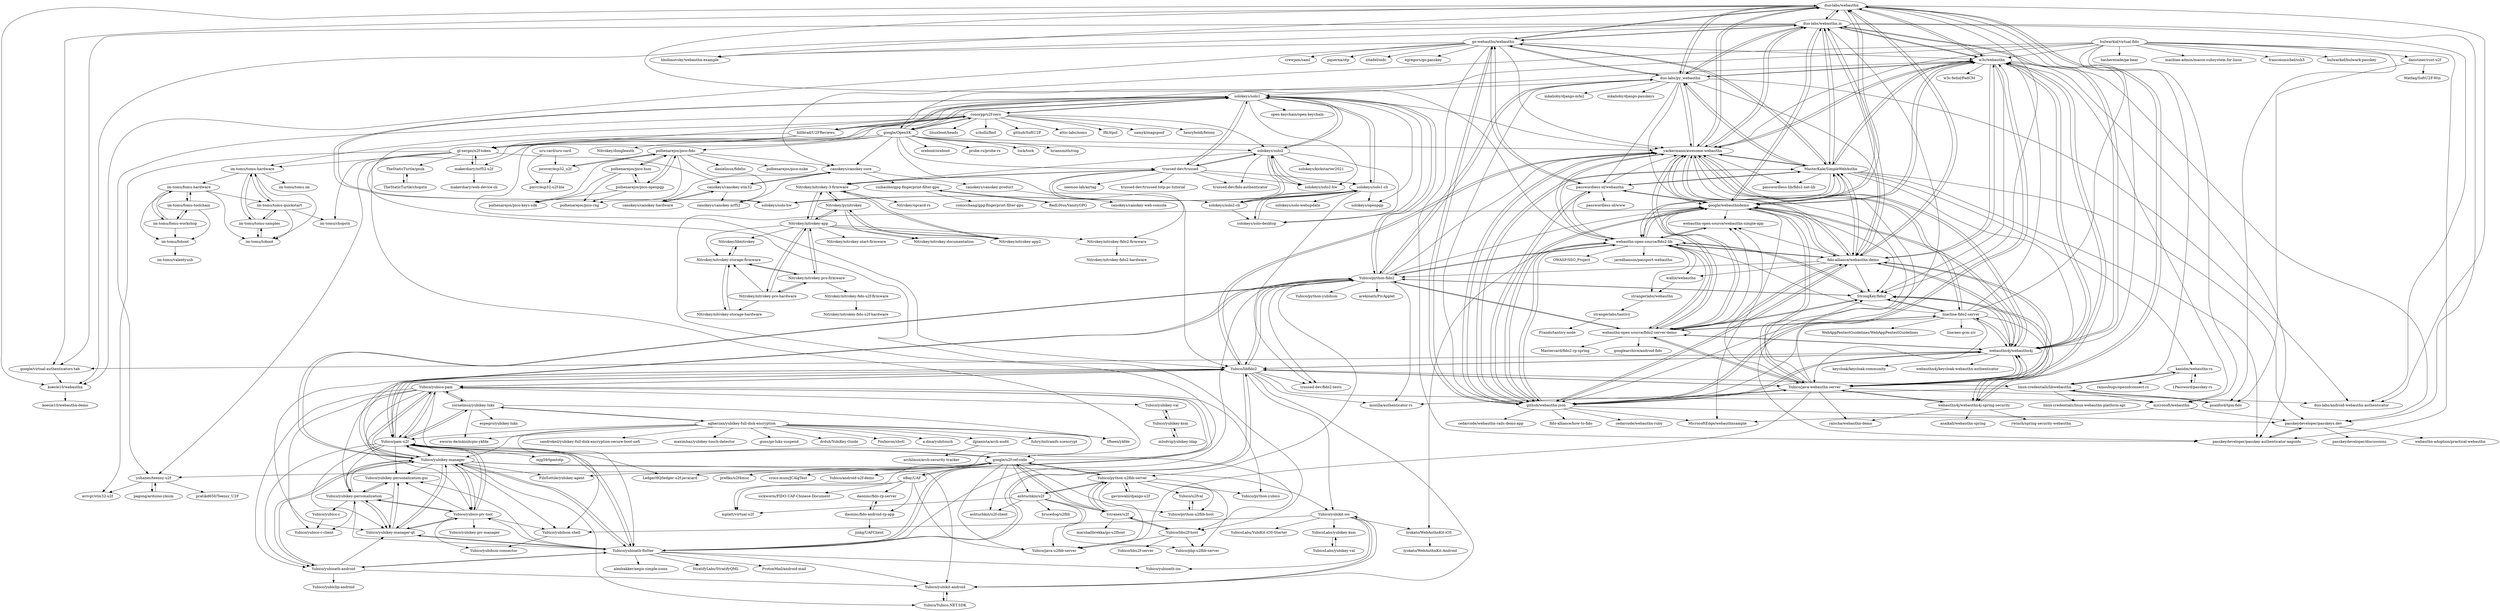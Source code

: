 digraph G {
"duo-labs/webauthn" -> "duo-labs/webauthn.io"
"duo-labs/webauthn" -> "go-webauthn/webauthn"
"duo-labs/webauthn" -> "hbolimovsky/webauthn-example"
"duo-labs/webauthn" -> "koesie10/webauthn"
"duo-labs/webauthn" -> "w3c/webauthn"
"duo-labs/webauthn" -> "duo-labs/py_webauthn"
"duo-labs/webauthn" -> "google/webauthndemo"
"duo-labs/webauthn" -> "fido-alliance/webauthn-demo"
"duo-labs/webauthn" -> "yackermann/awesome-webauthn"
"duo-labs/webauthn" -> "duo-labs/android-webauthn-authenticator"
"duo-labs/webauthn" -> "Yubico/java-webauthn-server"
"duo-labs/webauthn" -> "google/virtual-authenticators-tab"
"duo-labs/webauthn" -> "webauthn4j/webauthn4j"
"duo-labs/webauthn" -> "StrongKey/fido2"
"duo-labs/webauthn" -> "webauthn-open-source/fido2-lib"
"webauthn4j/webauthn4j-spring-security" -> "webauthn4j/webauthn4j"
"webauthn4j/webauthn4j-spring-security" -> "rwinch/spring-security-webauthn"
"webauthn4j/webauthn4j-spring-security" -> "Yubico/java-webauthn-server"
"webauthn4j/webauthn4j-spring-security" -> "ralscha/webauthn-demo"
"webauthn4j/webauthn4j-spring-security" -> "StrongKey/fido2"
"webauthn4j/webauthn4j-spring-security" -> "asaikali/webauthn-spring"
"Yubico/java-webauthn-server" -> "webauthn4j/webauthn4j"
"Yubico/java-webauthn-server" -> "webauthn4j/webauthn4j-spring-security"
"Yubico/java-webauthn-server" -> "google/webauthndemo"
"Yubico/java-webauthn-server" -> "github/webauthn-json"
"Yubico/java-webauthn-server" -> "Yubico/libfido2"
"Yubico/java-webauthn-server" -> "ralscha/webauthn-demo"
"Yubico/java-webauthn-server" -> "Yubico/java-u2flib-server"
"Yubico/java-webauthn-server" -> "fido-alliance/webauthn-demo"
"Yubico/java-webauthn-server" -> "StrongKey/fido2"
"Yubico/java-webauthn-server" -> "w3c/webauthn"
"Yubico/java-webauthn-server" -> "webauthn-open-source/fido2-server-demo"
"Yubico/java-webauthn-server" -> "yackermann/awesome-webauthn"
"Yubico/java-webauthn-server" -> "webauthn-open-source/webauthn-simple-app"
"Yubico/java-webauthn-server" -> "duo-labs/android-webauthn-authenticator"
"Yubico/java-webauthn-server" -> "duo-labs/webauthn"
"webauthn4j/webauthn4j" -> "webauthn4j/webauthn4j-spring-security"
"webauthn4j/webauthn4j" -> "Yubico/java-webauthn-server"
"webauthn4j/webauthn4j" -> "google/webauthndemo"
"webauthn4j/webauthn4j" -> "fido-alliance/webauthn-demo"
"webauthn4j/webauthn4j" -> "webauthn4j/keycloak-webauthn-authenticator" ["e"=1]
"webauthn4j/webauthn4j" -> "yackermann/awesome-webauthn"
"webauthn4j/webauthn4j" -> "w3c/webauthn"
"webauthn4j/webauthn4j" -> "line/line-fido2-server"
"webauthn4j/webauthn4j" -> "StrongKey/fido2"
"webauthn4j/webauthn4j" -> "github/webauthn-json"
"webauthn4j/webauthn4j" -> "keycloak/keycloak-community" ["e"=1]
"webauthn4j/webauthn4j" -> "webauthn-open-source/fido2-server-demo"
"webauthn4j/webauthn4j" -> "google/virtual-authenticators-tab"
"webauthn4j/webauthn4j" -> "Yubico/libfido2"
"webauthn4j/webauthn4j" -> "duo-labs/webauthn.io"
"yackermann/awesome-webauthn" -> "MasterKale/SimpleWebAuthn"
"yackermann/awesome-webauthn" -> "w3c/webauthn"
"yackermann/awesome-webauthn" -> "duo-labs/webauthn.io"
"yackermann/awesome-webauthn" -> "fido-alliance/webauthn-demo"
"yackermann/awesome-webauthn" -> "google/webauthndemo"
"yackermann/awesome-webauthn" -> "passwordless-lib/fido2-net-lib" ["e"=1]
"yackermann/awesome-webauthn" -> "duo-labs/py_webauthn"
"yackermann/awesome-webauthn" -> "github/webauthn-json"
"yackermann/awesome-webauthn" -> "line/line-fido2-server"
"yackermann/awesome-webauthn" -> "webauthn4j/webauthn4j"
"yackermann/awesome-webauthn" -> "webauthn-open-source/fido2-server-demo"
"yackermann/awesome-webauthn" -> "webauthn-open-source/fido2-lib"
"yackermann/awesome-webauthn" -> "Yubico/libfido2"
"yackermann/awesome-webauthn" -> "duo-labs/webauthn"
"yackermann/awesome-webauthn" -> "passkeydeveloper/passkey-authenticator-aaguids"
"StrongKey/fido2" -> "line/line-fido2-server"
"StrongKey/fido2" -> "webauthn4j/webauthn4j-spring-security"
"StrongKey/fido2" -> "webauthn-open-source/fido2-lib"
"StrongKey/fido2" -> "webauthn-open-source/fido2-server-demo"
"StrongKey/fido2" -> "Yubico/python-fido2"
"github/webauthn-json" -> "webauthn-open-source/fido2-lib"
"github/webauthn-json" -> "cedarcode/webauthn-ruby" ["e"=1]
"github/webauthn-json" -> "google/webauthndemo"
"github/webauthn-json" -> "Yubico/java-webauthn-server"
"github/webauthn-json" -> "w3c/webauthn"
"github/webauthn-json" -> "MasterKale/SimpleWebAuthn"
"github/webauthn-json" -> "fido-alliance/webauthn-demo"
"github/webauthn-json" -> "yackermann/awesome-webauthn"
"github/webauthn-json" -> "MicrosoftEdge/webauthnsample"
"github/webauthn-json" -> "webauthn4j/webauthn4j"
"github/webauthn-json" -> "cedarcode/webauthn-rails-demo-app" ["e"=1]
"github/webauthn-json" -> "passwordless-id/webauthn"
"github/webauthn-json" -> "fido-alliance/how-to-fido"
"github/webauthn-json" -> "passkeydeveloper/passkeys.dev"
"github/webauthn-json" -> "go-webauthn/webauthn"
"fido-alliance/webauthn-demo" -> "google/webauthndemo"
"fido-alliance/webauthn-demo" -> "webauthn-open-source/fido2-server-demo"
"fido-alliance/webauthn-demo" -> "yackermann/awesome-webauthn"
"fido-alliance/webauthn-demo" -> "duo-labs/webauthn.io"
"fido-alliance/webauthn-demo" -> "webauthn-open-source/fido2-lib"
"fido-alliance/webauthn-demo" -> "webauthn4j/webauthn4j"
"fido-alliance/webauthn-demo" -> "github/webauthn-json"
"fido-alliance/webauthn-demo" -> "duo-labs/webauthn"
"fido-alliance/webauthn-demo" -> "MasterKale/SimpleWebAuthn"
"fido-alliance/webauthn-demo" -> "w3c/webauthn"
"fido-alliance/webauthn-demo" -> "Yubico/java-webauthn-server"
"fido-alliance/webauthn-demo" -> "webauthn-open-source/webauthn-simple-app"
"fido-alliance/webauthn-demo" -> "wallix/webauthn"
"fido-alliance/webauthn-demo" -> "StrongKey/fido2"
"fido-alliance/webauthn-demo" -> "Yubico/python-fido2"
"Yubico/python-u2flib-server" -> "Yubico/u2fval"
"Yubico/python-u2flib-server" -> "ashtuchkin/u2f"
"Yubico/python-u2flib-server" -> "Yubico/python-u2flib-host"
"Yubico/python-u2flib-server" -> "gavinwahl/django-u2f"
"Yubico/python-u2flib-server" -> "Yubico/php-u2flib-server" ["e"=1]
"Yubico/python-u2flib-server" -> "tstranex/u2f"
"Yubico/python-u2flib-server" -> "Yubico/java-u2flib-server"
"Yubico/python-u2flib-server" -> "Yubico/python-yubico"
"Yubico/python-u2flib-server" -> "google/u2f-ref-code"
"duo-labs/webauthn.io" -> "duo-labs/webauthn"
"duo-labs/webauthn.io" -> "duo-labs/py_webauthn"
"duo-labs/webauthn.io" -> "yackermann/awesome-webauthn"
"duo-labs/webauthn.io" -> "fido-alliance/webauthn-demo"
"duo-labs/webauthn.io" -> "w3c/webauthn"
"duo-labs/webauthn.io" -> "google/webauthndemo"
"duo-labs/webauthn.io" -> "koesie10/webauthn"
"duo-labs/webauthn.io" -> "duo-labs/android-webauthn-authenticator"
"duo-labs/webauthn.io" -> "google/virtual-authenticators-tab"
"duo-labs/webauthn.io" -> "go-webauthn/webauthn"
"duo-labs/webauthn.io" -> "MasterKale/SimpleWebAuthn"
"duo-labs/webauthn.io" -> "webauthn4j/webauthn4j"
"duo-labs/webauthn.io" -> "passkeydeveloper/passkeys.dev"
"duo-labs/webauthn.io" -> "github/webauthn-json"
"duo-labs/webauthn.io" -> "hbolimovsky/webauthn-example"
"Yubico/yubico-pam" -> "Yubico/pam-u2f"
"Yubico/yubico-pam" -> "Yubico/yubikey-manager"
"Yubico/yubico-pam" -> "Yubico/yubico-c-client"
"Yubico/yubico-pam" -> "Yubico/yubioath-flutter"
"Yubico/yubico-pam" -> "Yubico/yubikey-personalization"
"Yubico/yubico-pam" -> "Yubico/libfido2"
"Yubico/yubico-pam" -> "Yubico/python-yubico"
"Yubico/yubico-pam" -> "Yubico/yubikey-val"
"Yubico/yubico-pam" -> "Yubico/yubico-piv-tool"
"Yubico/yubico-pam" -> "Yubico/yubihsm-shell"
"Yubico/yubico-pam" -> "Yubico/yubioath-android"
"Yubico/yubico-pam" -> "cornelinux/yubikey-luks"
"cornelinux/yubikey-luks" -> "agherzan/yubikey-full-disk-encryption"
"cornelinux/yubikey-luks" -> "tfheen/ykfde"
"cornelinux/yubikey-luks" -> "Yubico/pam-u2f"
"cornelinux/yubikey-luks" -> "eworm-de/mkinitcpio-ykfde"
"cornelinux/yubikey-luks" -> "espegro/yubikey-luks"
"cornelinux/yubikey-luks" -> "Yubico/yubico-pam"
"Yubico/yubioath-flutter" -> "Yubico/yubikey-manager"
"Yubico/yubioath-flutter" -> "Yubico/yubioath-android"
"Yubico/yubioath-flutter" -> "Yubico/yubikey-manager-qt"
"Yubico/yubioath-flutter" -> "Yubico/yubico-pam"
"Yubico/yubioath-flutter" -> "Yubico/libfido2"
"Yubico/yubioath-flutter" -> "Yubico/pam-u2f"
"Yubico/yubioath-flutter" -> "Yubico/yubikey-personalization"
"Yubico/yubioath-flutter" -> "Yubico/yubico-piv-tool"
"Yubico/yubioath-flutter" -> "Yubico/yubioath-ios"
"Yubico/yubioath-flutter" -> "Yubico/yubikit-android"
"Yubico/yubioath-flutter" -> "ProtonMail/android-mail" ["e"=1]
"Yubico/yubioath-flutter" -> "Yubico/yubikey-personalization-gui"
"Yubico/yubioath-flutter" -> "alexbakker/aegis-simple-icons" ["e"=1]
"Yubico/yubioath-flutter" -> "Yubico/python-fido2"
"Yubico/yubioath-flutter" -> "StratifyLabs/StratifyQML" ["e"=1]
"solokeys/solo1" -> "conorpp/u2f-zero"
"solokeys/solo1" -> "solokeys/solo2"
"solokeys/solo1" -> "solokeys/solo-hw"
"solokeys/solo1" -> "solokeys/solo1-cli"
"solokeys/solo1" -> "google/OpenSK"
"solokeys/solo1" -> "trussed-dev/trussed"
"solokeys/solo1" -> "solokeys/openpgp"
"solokeys/solo1" -> "Yubico/python-fido2"
"solokeys/solo1" -> "solokeys/solo2-hw"
"solokeys/solo1" -> "yackermann/awesome-webauthn"
"solokeys/solo1" -> "gl-sergei/u2f-token"
"solokeys/solo1" -> "solokeys/solo-desktop"
"solokeys/solo1" -> "Yubico/libfido2"
"solokeys/solo1" -> "open-keychain/open-keychain" ["e"=1]
"solokeys/solo1" -> "hillbrad/U2FReviews"
"canokeys/canokey-core" -> "canokeys/canokey-stm32"
"canokeys/canokey-core" -> "canokeys/canokey-product"
"canokeys/canokey-core" -> "canokeys/canokey-hardware"
"canokeys/canokey-core" -> "canokeys/canokey-nrf52"
"canokeys/canokey-core" -> "cuihaoleo/gpg-fingerprint-filter-gpu"
"duo-labs/py_webauthn" -> "duo-labs/webauthn.io"
"duo-labs/py_webauthn" -> "Yubico/python-fido2"
"duo-labs/py_webauthn" -> "duo-labs/webauthn"
"duo-labs/py_webauthn" -> "yackermann/awesome-webauthn"
"duo-labs/py_webauthn" -> "w3c/webauthn"
"duo-labs/py_webauthn" -> "MasterKale/SimpleWebAuthn"
"duo-labs/py_webauthn" -> "mkalioby/django-mfa2" ["e"=1]
"duo-labs/py_webauthn" -> "fido-alliance/webauthn-demo"
"duo-labs/py_webauthn" -> "google/webauthndemo"
"duo-labs/py_webauthn" -> "go-webauthn/webauthn"
"duo-labs/py_webauthn" -> "passwordless-id/webauthn"
"duo-labs/py_webauthn" -> "mkalioby/django-passkeys" ["e"=1]
"duo-labs/py_webauthn" -> "duo-labs/android-webauthn-authenticator"
"duo-labs/py_webauthn" -> "github/webauthn-json"
"duo-labs/py_webauthn" -> "solokeys/solo1"
"Yubico/python-fido2" -> "Yubico/libfido2"
"Yubico/python-fido2" -> "duo-labs/py_webauthn"
"Yubico/python-fido2" -> "trussed-dev/fido2-tests"
"Yubico/python-fido2" -> "webauthn-open-source/fido2-server-demo"
"Yubico/python-fido2" -> "StrongKey/fido2"
"Yubico/python-fido2" -> "Yubico/yubikey-manager"
"Yubico/python-fido2" -> "webauthn-open-source/fido2-lib"
"Yubico/python-fido2" -> "Yubico/python-yubihsm"
"Yubico/python-fido2" -> "yackermann/awesome-webauthn"
"Yubico/python-fido2" -> "Yubico/pam-u2f"
"Yubico/python-fido2" -> "mozilla/authenticator-rs"
"Yubico/python-fido2" -> "Yubico/python-u2flib-server"
"Yubico/python-fido2" -> "solokeys/solo1"
"Yubico/python-fido2" -> "google/webauthndemo"
"Yubico/python-fido2" -> "arekinath/PivApplet" ["e"=1]
"Yubico/libfido2" -> "Yubico/python-fido2"
"Yubico/libfido2" -> "Yubico/pam-u2f"
"Yubico/libfido2" -> "Yubico/yubikey-manager"
"Yubico/libfido2" -> "Yubico/yubikit-android"
"Yubico/libfido2" -> "Yubico/yubioath-flutter"
"Yubico/libfido2" -> "Yubico/java-webauthn-server"
"Yubico/libfido2" -> "microsoft/webauthn"
"Yubico/libfido2" -> "mozilla/authenticator-rs"
"Yubico/libfido2" -> "yackermann/awesome-webauthn"
"Yubico/libfido2" -> "Yubico/yubikit-ios"
"Yubico/libfido2" -> "Yubico/yubico-pam"
"Yubico/libfido2" -> "Yubico/yubikey-manager-qt"
"Yubico/libfido2" -> "webauthn4j/webauthn4j"
"Yubico/libfido2" -> "trussed-dev/fido2-tests"
"Yubico/libfido2" -> "linux-credentials/libwebauthn"
"hillbrad/U2FReviews" -> "conorpp/u2f-zero"
"hillbrad/U2FReviews" -> "Nitrokey/dongleauth"
"hillbrad/U2FReviews" -> "solokeys/solo1"
"hillbrad/U2FReviews" -> "Yubico/libu2f-host"
"hillbrad/U2FReviews" -> "gl-sergei/u2f-token"
"pagong/arduino-yksim" -> "yohanes/teensy-u2f"
"im-tomu/tomu-quickstart" -> "im-tomu/tomu-samples"
"im-tomu/tomu-quickstart" -> "im-tomu/toboot"
"im-tomu/tomu-quickstart" -> "im-tomu/chopstx"
"im-tomu/tomu-quickstart" -> "im-tomu/tomu-hardware"
"Yubico/yubikey-personalization" -> "Yubico/yubikey-personalization-gui"
"Yubico/yubikey-personalization" -> "Yubico/yubico-c"
"Yubico/yubikey-personalization" -> "Yubico/yubikey-manager-qt"
"Yubico/yubikey-personalization" -> "Yubico/yubico-piv-tool"
"Yubico/yubikey-personalization" -> "Yubico/yubikey-manager"
"Yubico/yubikey-personalization" -> "Yubico/yubico-c-client"
"Nitrokey/pynitrokey" -> "Nitrokey/nitrokey-app2"
"Nitrokey/pynitrokey" -> "Nitrokey/nitrokey-3-firmware"
"Nitrokey/pynitrokey" -> "Nitrokey/nitrokey-app"
"Nitrokey/pynitrokey" -> "Nitrokey/nitrokey-documentation"
"Yubico/yubico-piv-tool" -> "Yubico/yubikey-manager"
"Yubico/yubico-piv-tool" -> "Yubico/yubikey-piv-manager"
"Yubico/yubico-piv-tool" -> "Yubico/yubikey-manager-qt"
"Yubico/yubico-piv-tool" -> "Yubico/yubihsm-shell"
"Yubico/yubico-piv-tool" -> "Yubico/yubikey-personalization"
"Yubico/yubico-piv-tool" -> "Yubico/pam-u2f"
"Yubico/yubico-piv-tool" -> "Yubico/yubikey-personalization-gui"
"Yubico/yubico-piv-tool" -> "Yubico/yubihsm-connector"
"im-tomu/fomu-hardware" -> "im-tomu/fomu-toolchain"
"im-tomu/fomu-hardware" -> "im-tomu/fomu-workshop"
"im-tomu/fomu-hardware" -> "im-tomu/foboot"
"im-tomu/fomu-hardware" -> "im-tomu/toboot"
"im-tomu/fomu-hardware" -> "im-tomu/tomu-quickstart"
"kanidm/webauthn-rs" -> "1Password/passkey-rs"
"kanidm/webauthn-rs" -> "ramosbugs/openidconnect-rs" ["e"=1]
"kanidm/webauthn-rs" -> "linux-credentials/libwebauthn"
"microsoft/webauthn" -> "MicrosoftEdge/webauthnsample"
"microsoft/webauthn" -> "passkeydeveloper/passkeys.dev"
"Yubico/yubioath-android" -> "Yubico/yubioath-flutter"
"Yubico/yubioath-android" -> "Yubico/yubiclip-android"
"Yubico/yubioath-android" -> "Yubico/yubikey-manager"
"Yubico/yubioath-android" -> "Yubico/yubikit-android"
"Yubico/yubioath-android" -> "Yubico/yubikey-manager-qt"
"strangerlabs/tantivy" -> "Frando/tantivy-node"
"Yubico/yubikit-android" -> "Yubico/yubikit-ios"
"Yubico/yubikit-android" -> "Yubico/Yubico.NET.SDK"
"solokeys/solo1-cli" -> "solokeys/solo-desktop"
"solokeys/solo1-cli" -> "solokeys/solo2-cli"
"solokeys/solo1-cli" -> "solokeys/solo-webupdate"
"solokeys/solo1-cli" -> "solokeys/openpgp"
"solokeys/solo1-cli" -> "trussed-dev/fido2-tests"
"solokeys/solo1-cli" -> "solokeys/solo1"
"solokeys/solo1-cli" -> "solokeys/solo-hw"
"canokeys/canokey-stm32" -> "canokeys/canokey-core"
"canokeys/canokey-stm32" -> "canokeys/canokey-hardware"
"canokeys/canokey-stm32" -> "canokeys/canokey-nrf52"
"danstiner/rust-u2f" -> "psanford/tpm-fido"
"danstiner/rust-u2f" -> "Watfaq/SoftU2F-Win"
"Yubico/yubikit-ios" -> "YubicoLabs/YubiKit-iOS-Starter"
"Yubico/yubikit-ios" -> "Yubico/yubikit-android"
"Yubico/yubikit-ios" -> "Yubico/yubioath-ios"
"Yubico/yubikit-ios" -> "Yubico/yubihsm-shell"
"Yubico/yubikit-ios" -> "YubicoLabs/yubikey-ksm"
"Yubico/yubikit-ios" -> "lyokato/WebAuthnKit-iOS"
"webauthn-open-source/webauthn-simple-app" -> "webauthn-open-source/fido2-lib"
"solokeys/solo-hw" -> "solokeys/solo1"
"solokeys/solo-hw" -> "solokeys/solo1-cli"
"im-tomu/foboot" -> "im-tomu/valentyusb" ["e"=1]
"webauthn-open-source/fido2-server-demo" -> "webauthn-open-source/fido2-lib"
"webauthn-open-source/fido2-server-demo" -> "fido-alliance/webauthn-demo"
"webauthn-open-source/fido2-server-demo" -> "webauthn-open-source/webauthn-simple-app"
"webauthn-open-source/fido2-server-demo" -> "google/webauthndemo"
"webauthn-open-source/fido2-server-demo" -> "StrongKey/fido2"
"webauthn-open-source/fido2-server-demo" -> "Yubico/python-fido2"
"webauthn-open-source/fido2-server-demo" -> "line/line-fido2-server"
"webauthn-open-source/fido2-server-demo" -> "Mastercard/fido2-rp-spring"
"webauthn-open-source/fido2-server-demo" -> "yackermann/awesome-webauthn"
"webauthn-open-source/fido2-server-demo" -> "Yubico/java-webauthn-server"
"webauthn-open-source/fido2-server-demo" -> "googlearchive/android-fido"
"webauthn-open-source/fido2-server-demo" -> "webauthn4j/webauthn4j"
"wallix/webauthn" -> "strangerlabs/webauthn"
"lyokato/WebAuthnKit-iOS" -> "lyokato/WebAuthnKit-Android"
"makerdiary/nrf52-u2f" -> "makerdiary/web-device-cli"
"makerdiary/nrf52-u2f" -> "gl-sergei/u2f-token"
"strangerlabs/webauthn" -> "strangerlabs/tantivy"
"koesie10/webauthn" -> "koesie10/webauthn-demo"
"Yubico/yubihsm-shell" -> "Yubico/yubihsm-connector"
"Nitrokey/nitrokey-fido2-firmware" -> "Nitrokey/nitrokey-fido2-hardware"
"Yubico/python-u2flib-host" -> "Yubico/u2fval"
"google/virtual-authenticators-tab" -> "koesie10/webauthn"
"Nitrokey/nitrokey-app" -> "Nitrokey/nitrokey-pro-firmware"
"Nitrokey/nitrokey-app" -> "Nitrokey/nitrokey-storage-firmware"
"Nitrokey/nitrokey-app" -> "Nitrokey/nitrokey-pro-hardware"
"Nitrokey/nitrokey-app" -> "Nitrokey/pynitrokey"
"Nitrokey/nitrokey-app" -> "Nitrokey/libnitrokey"
"Nitrokey/nitrokey-app" -> "Nitrokey/nitrokey-3-firmware"
"Nitrokey/nitrokey-app" -> "Nitrokey/nitrokey-app2"
"Nitrokey/nitrokey-app" -> "Nitrokey/nitrokey-fido2-firmware"
"Nitrokey/nitrokey-app" -> "Nitrokey/nitrokey-start-firmware"
"Nitrokey/nitrokey-app" -> "Nitrokey/nitrokey-documentation"
"google/OpenSK" -> "solokeys/solo1"
"google/OpenSK" -> "tock/tock" ["e"=1]
"google/OpenSK" -> "makerdiary/nrf52-u2f"
"google/OpenSK" -> "trussed-dev/trussed"
"google/OpenSK" -> "conorpp/u2f-zero"
"google/OpenSK" -> "solokeys/solo2"
"google/OpenSK" -> "yackermann/awesome-webauthn"
"google/OpenSK" -> "briansmith/ring" ["e"=1]
"google/OpenSK" -> "polhenarejos/pico-fido"
"google/OpenSK" -> "gl-sergei/u2f-token"
"google/OpenSK" -> "Yubico/libfido2"
"google/OpenSK" -> "canokeys/canokey-core"
"google/OpenSK" -> "oreboot/oreboot" ["e"=1]
"google/OpenSK" -> "probe-rs/probe-rs" ["e"=1]
"google/OpenSK" -> "w3c/webauthn"
"Yubico/pam-u2f" -> "Yubico/yubico-pam"
"Yubico/pam-u2f" -> "Yubico/libfido2"
"Yubico/pam-u2f" -> "Yubico/yubikey-manager"
"Yubico/pam-u2f" -> "Yubico/yubico-piv-tool"
"Yubico/pam-u2f" -> "Yubico/yubikey-manager-qt"
"Yubico/pam-u2f" -> "cornelinux/yubikey-luks"
"Yubico/pam-u2f" -> "Yubico/yubioath-flutter"
"Yubico/pam-u2f" -> "Yubico/yubikey-personalization"
"Yubico/pam-u2f" -> "Yubico/python-fido2"
"Yubico/pam-u2f" -> "LedgerHQ/ledger-u2f-javacard" ["e"=1]
"Yubico/pam-u2f" -> "Yubico/yubioath-android"
"Yubico/pam-u2f" -> "Yubico/libu2f-host"
"Yubico/pam-u2f" -> "google/u2f-ref-code"
"Yubico/pam-u2f" -> "Yubico/yubikey-personalization-gui"
"Yubico/pam-u2f" -> "mjg59/tpmtotp" ["e"=1]
"ashtuchkin/u2f" -> "Yubico/python-u2flib-server"
"ashtuchkin/u2f" -> "Yubico/php-u2flib-server" ["e"=1]
"ashtuchkin/u2f" -> "Yubico/java-u2flib-server"
"ashtuchkin/u2f" -> "ashtuchkin/u2f-client"
"ashtuchkin/u2f" -> "tstranex/u2f"
"ashtuchkin/u2f" -> "mplatt/virtual-u2f"
"ashtuchkin/u2f" -> "brucedog/u2flib"
"google/u2f-ref-code" -> "eBay/UAF"
"google/u2f-ref-code" -> "tstranex/u2f"
"google/u2f-ref-code" -> "Yubico/java-u2flib-server"
"google/u2f-ref-code" -> "Yubico/python-u2flib-server"
"google/u2f-ref-code" -> "yohanes/teensy-u2f"
"google/u2f-ref-code" -> "mplatt/virtual-u2f"
"google/u2f-ref-code" -> "Yubico/android-u2f-demo"
"google/u2f-ref-code" -> "Yubico/pam-u2f"
"google/u2f-ref-code" -> "LedgerHQ/ledger-u2f-javacard" ["e"=1]
"google/u2f-ref-code" -> "prefiks/u2f4moz"
"google/u2f-ref-code" -> "google/webauthndemo"
"google/u2f-ref-code" -> "crocs-muni/JCAlgTest" ["e"=1]
"google/u2f-ref-code" -> "ashtuchkin/u2f"
"google/u2f-ref-code" -> "ashtuchkin/u2f-client"
"google/u2f-ref-code" -> "Yubico/python-u2flib-host"
"RedL0tus/VanityGPG" -> "cuihaoleo/gpg-fingerprint-filter-gpu"
"tstranex/u2f" -> "Yubico/python-u2flib-server"
"tstranex/u2f" -> "marshallbrekka/go-u2fhost"
"tstranex/u2f" -> "google/u2f-ref-code"
"tstranex/u2f" -> "Yubico/libu2f-host"
"MasterKale/SimpleWebAuthn" -> "passwordless-id/webauthn"
"MasterKale/SimpleWebAuthn" -> "yackermann/awesome-webauthn"
"MasterKale/SimpleWebAuthn" -> "webauthn-open-source/fido2-lib"
"MasterKale/SimpleWebAuthn" -> "google/webauthndemo"
"MasterKale/SimpleWebAuthn" -> "github/webauthn-json"
"MasterKale/SimpleWebAuthn" -> "fido-alliance/webauthn-demo"
"MasterKale/SimpleWebAuthn" -> "go-webauthn/webauthn"
"MasterKale/SimpleWebAuthn" -> "w3c/webauthn"
"MasterKale/SimpleWebAuthn" -> "duo-labs/py_webauthn"
"MasterKale/SimpleWebAuthn" -> "duo-labs/webauthn.io"
"MasterKale/SimpleWebAuthn" -> "webauthn4j/webauthn4j"
"MasterKale/SimpleWebAuthn" -> "passkeydeveloper/passkey-authenticator-aaguids"
"MasterKale/SimpleWebAuthn" -> "kanidm/webauthn-rs"
"MasterKale/SimpleWebAuthn" -> "passwordless-lib/fido2-net-lib" ["e"=1]
"MasterKale/SimpleWebAuthn" -> "passkeydeveloper/passkeys.dev"
"im-tomu/fomu-workshop" -> "im-tomu/fomu-toolchain"
"im-tomu/fomu-workshop" -> "im-tomu/foboot"
"im-tomu/fomu-workshop" -> "im-tomu/fomu-hardware"
"solokeys/solo2" -> "solokeys/solo2-hw"
"solokeys/solo2" -> "trussed-dev/trussed"
"solokeys/solo2" -> "solokeys/solo2-cli"
"solokeys/solo2" -> "solokeys/solo1"
"solokeys/solo2" -> "solokeys/solo1-cli"
"solokeys/solo2" -> "Nitrokey/nitrokey-3-firmware"
"solokeys/solo2" -> "trussed-dev/fido-authenticator"
"solokeys/solo2" -> "solokeys/solo-desktop"
"solokeys/solo2" -> "solokeys/kickstarter2021"
"im-tomu/fomu-toolchain" -> "im-tomu/fomu-workshop"
"im-tomu/fomu-toolchain" -> "im-tomu/fomu-hardware"
"im-tomu/fomu-toolchain" -> "im-tomu/foboot"
"gavinwahl/django-u2f" -> "Yubico/python-u2flib-server"
"Yubico/u2fval" -> "Yubico/python-u2flib-host"
"uru-card/uru-card" -> "pmvr/esp32-u2f-ble"
"uru-card/uru-card" -> "jocover/esp32_u2f"
"Yubico/libu2f-host" -> "Yubico/libu2f-server"
"Yubico/libu2f-host" -> "tstranex/u2f"
"Yubico/libu2f-host" -> "Yubico/java-u2flib-server"
"Yubico/libu2f-host" -> "Yubico/php-u2flib-server" ["e"=1]
"linux-credentials/libwebauthn" -> "linux-credentials/linux-webauthn-platform-api"
"linux-credentials/libwebauthn" -> "psanford/tpm-fido"
"linux-credentials/libwebauthn" -> "mozilla/authenticator-rs"
"linux-credentials/libwebauthn" -> "microsoft/webauthn"
"linux-credentials/libwebauthn" -> "kanidm/webauthn-rs"
"Nitrokey/nitrokey-pro-firmware" -> "Nitrokey/nitrokey-pro-hardware"
"Nitrokey/nitrokey-pro-firmware" -> "Nitrokey/nitrokey-storage-firmware"
"Nitrokey/nitrokey-pro-firmware" -> "Nitrokey/nitrokey-app"
"Nitrokey/nitrokey-pro-firmware" -> "Nitrokey/nitrokey-fido-u2f-firmware"
"cuihaoleo/gpg-fingerprint-filter-gpu" -> "comicchang/gpg-fingerprint-filter-gpu"
"cuihaoleo/gpg-fingerprint-filter-gpu" -> "RedL0tus/VanityGPG"
"Nitrokey/nitrokey-pro-hardware" -> "Nitrokey/nitrokey-pro-firmware"
"Nitrokey/nitrokey-pro-hardware" -> "Nitrokey/nitrokey-storage-hardware"
"Nitrokey/nitrokey-pro-hardware" -> "Nitrokey/nitrokey-app"
"Nitrokey/nitrokey-pro-hardware" -> "Nitrokey/nitrokey-storage-firmware"
"solokeys/solo-desktop" -> "solokeys/solo1-cli"
"TheStaticTurtle/gnuk" -> "TheStaticTurtle/chopstx"
"canokeys/canokey-hardware" -> "canokeys/canokey-stm32"
"TheStaticTurtle/chopstx" -> "TheStaticTurtle/gnuk"
"Nitrokey/nitrokey-storage-firmware" -> "Nitrokey/nitrokey-storage-hardware"
"Nitrokey/nitrokey-storage-firmware" -> "Nitrokey/nitrokey-pro-firmware"
"Nitrokey/nitrokey-storage-firmware" -> "Nitrokey/libnitrokey"
"Nitrokey/nitrokey-storage-hardware" -> "Nitrokey/nitrokey-storage-firmware"
"line/line-fido2-server" -> "StrongKey/fido2"
"line/line-fido2-server" -> "webauthn-open-source/fido2-server-demo"
"line/line-fido2-server" -> "yackermann/awesome-webauthn"
"line/line-fido2-server" -> "webauthn4j/webauthn4j"
"line/line-fido2-server" -> "webauthn4j/webauthn4j-spring-security"
"line/line-fido2-server" -> "line/aes-gcm-siv"
"line/line-fido2-server" -> "w3c/webauthn"
"line/line-fido2-server" -> "webauthn-open-source/fido2-lib"
"line/line-fido2-server" -> "WebAppPentestGuidelines/WebAppPentestGuidelines" ["e"=1]
"line/line-fido2-server" -> "duo-labs/webauthn"
"line/line-fido2-server" -> "github/webauthn-json"
"line/line-fido2-server" -> "Yubico/java-webauthn-server"
"trussed-dev/trussed" -> "solokeys/solo2"
"trussed-dev/trussed" -> "Nitrokey/nitrokey-3-firmware"
"trussed-dev/trussed" -> "solokeys/solo2-hw"
"trussed-dev/trussed" -> "solokeys/solo2-cli"
"trussed-dev/trussed" -> "solokeys/solo1"
"trussed-dev/trussed" -> "trussed-dev/trussed-totp-pc-tutorial"
"trussed-dev/trussed" -> "trussed-dev/fido-authenticator"
"trussed-dev/trussed" -> "seemoo-lab/airtag" ["e"=1]
"trussed-dev/trussed" -> "solokeys/solo1-cli"
"trussed-dev/trussed" -> "Nitrokey/nitrokey-fido2-firmware"
"YubicoLabs/yubikey-val" -> "YubicoLabs/yubikey-ksm"
"Yubico/yubico-c" -> "Yubico/yubico-c-client"
"solokeys/solo2-cli" -> "solokeys/solo2"
"solokeys/solo2-cli" -> "solokeys/solo1-cli"
"solokeys/solo2-cli" -> "solokeys/solo-desktop"
"psanford/tpm-fido" -> "linux-credentials/libwebauthn"
"Nitrokey/nitrokey-3-firmware" -> "Nitrokey/nitrokey-app2"
"Nitrokey/nitrokey-3-firmware" -> "Nitrokey/pynitrokey"
"Nitrokey/nitrokey-3-firmware" -> "Nitrokey/nitrokey-app"
"Nitrokey/nitrokey-3-firmware" -> "trussed-dev/trussed"
"Nitrokey/nitrokey-3-firmware" -> "Nitrokey/opcard-rs"
"solokeys/solo2-hw" -> "solokeys/solo2"
"Yubico/Yubico.NET.SDK" -> "Yubico/yubikit-android"
"YubicoLabs/yubikey-ksm" -> "YubicoLabs/yubikey-val"
"Yubico/yubikey-val" -> "Yubico/yubikey-ksm"
"go-webauthn/webauthn" -> "duo-labs/webauthn"
"go-webauthn/webauthn" -> "MasterKale/SimpleWebAuthn"
"go-webauthn/webauthn" -> "zitadel/oidc" ["e"=1]
"go-webauthn/webauthn" -> "duo-labs/webauthn.io"
"go-webauthn/webauthn" -> "passwordless-id/webauthn"
"go-webauthn/webauthn" -> "yackermann/awesome-webauthn"
"go-webauthn/webauthn" -> "github/webauthn-json"
"go-webauthn/webauthn" -> "egregors/go-passkey"
"go-webauthn/webauthn" -> "passkeydeveloper/passkey-authenticator-aaguids"
"go-webauthn/webauthn" -> "hbolimovsky/webauthn-example"
"go-webauthn/webauthn" -> "koesie10/webauthn"
"go-webauthn/webauthn" -> "w3c/webauthn"
"go-webauthn/webauthn" -> "duo-labs/py_webauthn"
"go-webauthn/webauthn" -> "crewjam/saml" ["e"=1]
"go-webauthn/webauthn" -> "pquerna/otp" ["e"=1]
"eBay/UAF" -> "google/u2f-ref-code"
"eBay/UAF" -> "daoninc/fido-android-rp-app"
"eBay/UAF" -> "sickworm/FIDO-UAF-Chinese-Document"
"eBay/UAF" -> "mplatt/virtual-u2f"
"eBay/UAF" -> "Yubico/java-u2flib-server"
"eBay/UAF" -> "daoninc/fido-rp-server"
"conorpp/u2f-zero" -> "solokeys/solo1"
"conorpp/u2f-zero" -> "yohanes/teensy-u2f"
"conorpp/u2f-zero" -> "google/OpenSK"
"conorpp/u2f-zero" -> "hillbrad/U2FReviews"
"conorpp/u2f-zero" -> "google/u2f-ref-code"
"conorpp/u2f-zero" -> "gl-sergei/u2f-token"
"conorpp/u2f-zero" -> "samyk/magspoof" ["e"=1]
"conorpp/u2f-zero" -> "henryboldi/felony" ["e"=1]
"conorpp/u2f-zero" -> "linuxboot/heads" ["e"=1]
"conorpp/u2f-zero" -> "schollz/find" ["e"=1]
"conorpp/u2f-zero" -> "im-tomu/tomu-hardware"
"conorpp/u2f-zero" -> "github/SoftU2F" ["e"=1]
"conorpp/u2f-zero" -> "solokeys/solo2"
"conorpp/u2f-zero" -> "attic-labs/noms" ["e"=1]
"conorpp/u2f-zero" -> "lfit/itpol" ["e"=1]
"canokeys/canokey-product" -> "canokeys/canokey-web-console"
"yohanes/teensy-u2f" -> "pagong/arduino-yksim"
"yohanes/teensy-u2f" -> "avivgr/stm32-u2f"
"yohanes/teensy-u2f" -> "pratikd650/Teensy_U2F"
"polhenarejos/pico-hsm" -> "polhenarejos/pico-openpgp"
"polhenarejos/pico-hsm" -> "polhenarejos/pico-fido"
"polhenarejos/pico-hsm" -> "polhenarejos/pico-rng"
"polhenarejos/pico-hsm" -> "polhenarejos/pico-keys-sdk"
"polhenarejos/pico-openpgp" -> "polhenarejos/pico-rng"
"polhenarejos/pico-openpgp" -> "polhenarejos/pico-hsm"
"polhenarejos/pico-openpgp" -> "polhenarejos/pico-keys-sdk"
"polhenarejos/pico-openpgp" -> "polhenarejos/pico-fido"
"Nitrokey/nitrokey-app2" -> "Nitrokey/pynitrokey"
"Nitrokey/nitrokey-app2" -> "Nitrokey/nitrokey-3-firmware"
"Yubico/yubikey-personalization-gui" -> "Yubico/yubikey-personalization"
"Yubico/yubikey-personalization-gui" -> "Yubico/yubikey-manager-qt"
"daoninc/fido-rp-server" -> "daoninc/fido-android-rp-app"
"daoninc/fido-android-rp-app" -> "daoninc/fido-rp-server"
"daoninc/fido-android-rp-app" -> "jinkg/UAFClient"
"w3c/webauthn" -> "yackermann/awesome-webauthn"
"w3c/webauthn" -> "duo-labs/webauthn.io"
"w3c/webauthn" -> "duo-labs/webauthn"
"w3c/webauthn" -> "github/webauthn-json"
"w3c/webauthn" -> "google/webauthndemo"
"w3c/webauthn" -> "passkeydeveloper/passkeys.dev"
"w3c/webauthn" -> "duo-labs/py_webauthn"
"w3c/webauthn" -> "webauthn4j/webauthn4j"
"w3c/webauthn" -> "MasterKale/SimpleWebAuthn"
"w3c/webauthn" -> "fido-alliance/webauthn-demo"
"w3c/webauthn" -> "Yubico/java-webauthn-server"
"w3c/webauthn" -> "StrongKey/fido2"
"w3c/webauthn" -> "w3c-fedid/FedCM" ["e"=1]
"w3c/webauthn" -> "microsoft/webauthn"
"w3c/webauthn" -> "passkeydeveloper/passkey-authenticator-aaguids"
"1Password/passkey-rs" -> "kanidm/webauthn-rs"
"bulwarkid/virtual-fido" -> "bulwarkid/bulwark-passkey"
"bulwarkid/virtual-fido" -> "psanford/tpm-fido"
"bulwarkid/virtual-fido" -> "linux-credentials/libwebauthn"
"bulwarkid/virtual-fido" -> "w3c/webauthn"
"bulwarkid/virtual-fido" -> "danstiner/rust-u2f"
"bulwarkid/virtual-fido" -> "canokeys/canokey-core"
"bulwarkid/virtual-fido" -> "yackermann/awesome-webauthn"
"bulwarkid/virtual-fido" -> "hasherezade/pe-bear" ["e"=1]
"bulwarkid/virtual-fido" -> "microsoft/webauthn"
"bulwarkid/virtual-fido" -> "macbian-admin/macos-subsystem-for-linux"
"bulwarkid/virtual-fido" -> "francoismichel/ssh3" ["e"=1]
"bulwarkid/virtual-fido" -> "passkeydeveloper/passkey-authenticator-aaguids"
"bulwarkid/virtual-fido" -> "google/OpenSK"
"polhenarejos/pico-fido" -> "polhenarejos/pico-hsm"
"polhenarejos/pico-fido" -> "polhenarejos/pico-openpgp"
"polhenarejos/pico-fido" -> "jocover/esp32_u2f"
"polhenarejos/pico-fido" -> "danielinux/fidelio"
"polhenarejos/pico-fido" -> "polhenarejos/pico-rng"
"polhenarejos/pico-fido" -> "polhenarejos/pico-keys-sdk"
"polhenarejos/pico-fido" -> "canokeys/canokey-core"
"polhenarejos/pico-fido" -> "polhenarejos/pico-nuke"
"polhenarejos/pico-fido" -> "canokeys/canokey-nrf52"
"passwordless-id/webauthn" -> "MasterKale/SimpleWebAuthn"
"passwordless-id/webauthn" -> "google/webauthndemo"
"passwordless-id/webauthn" -> "go-webauthn/webauthn"
"passwordless-id/webauthn" -> "github/webauthn-json"
"passwordless-id/webauthn" -> "yackermann/awesome-webauthn"
"passwordless-id/webauthn" -> "webauthn-open-source/fido2-lib"
"passwordless-id/webauthn" -> "passwordless-id/www"
"Nitrokey/libnitrokey" -> "Nitrokey/nitrokey-storage-firmware"
"passkeydeveloper/passkeys.dev" -> "passkeydeveloper/discussions"
"passkeydeveloper/passkeys.dev" -> "passkeydeveloper/passkey-authenticator-aaguids"
"passkeydeveloper/passkeys.dev" -> "webauthn-adoption/practical-webauthn"
"ilpianista/arch-audit" -> "archlinux/arch-security-tracker" ["e"=1]
"Yubico/yubikey-manager" -> "Yubico/yubioath-flutter"
"Yubico/yubikey-manager" -> "Yubico/yubikey-manager-qt"
"Yubico/yubikey-manager" -> "Yubico/yubico-piv-tool"
"Yubico/yubikey-manager" -> "Yubico/yubikey-personalization"
"Yubico/yubikey-manager" -> "Yubico/pam-u2f"
"Yubico/yubikey-manager" -> "Yubico/yubioath-android"
"Yubico/yubikey-manager" -> "Yubico/yubico-pam"
"Yubico/yubikey-manager" -> "Yubico/libfido2"
"Yubico/yubikey-manager" -> "Yubico/python-fido2"
"Yubico/yubikey-manager" -> "Yubico/yubikey-personalization-gui"
"Yubico/yubikey-manager" -> "Yubico/yubikit-ios"
"Yubico/yubikey-manager" -> "FiloSottile/yubikey-agent" ["e"=1]
"Yubico/yubikey-manager" -> "Yubico/yubikit-android"
"Yubico/yubikey-manager" -> "Yubico/yubihsm-shell"
"Yubico/yubikey-manager" -> "Yubico/Yubico.NET.SDK"
"passkeydeveloper/passkey-authenticator-aaguids" -> "passkeydeveloper/passkeys.dev"
"im-tomu/tomu-hardware" -> "im-tomu/tomu-samples"
"im-tomu/tomu-hardware" -> "im-tomu/tomu-quickstart"
"im-tomu/tomu-hardware" -> "im-tomu/toboot"
"im-tomu/tomu-hardware" -> "im-tomu/tomu.im"
"im-tomu/tomu-hardware" -> "im-tomu/fomu-hardware"
"im-tomu/toboot" -> "im-tomu/tomu-samples"
"im-tomu/tomu-samples" -> "im-tomu/toboot"
"im-tomu/tomu-samples" -> "im-tomu/tomu-quickstart"
"im-tomu/tomu-samples" -> "im-tomu/tomu-hardware"
"mludvig/yubikey-ldap" -> "Yubico/yubikey-ksm"
"Yubico/yubikey-manager-qt" -> "Yubico/yubikey-manager"
"Yubico/yubikey-manager-qt" -> "Yubico/yubikey-personalization-gui"
"Yubico/yubikey-manager-qt" -> "Yubico/yubikey-personalization"
"Yubico/yubikey-manager-qt" -> "Yubico/yubico-piv-tool"
"Yubico/yubikey-manager-qt" -> "Yubico/yubioath-flutter"
"Yubico/yubikey-ksm" -> "Yubico/yubikey-val"
"Yubico/yubikey-ksm" -> "mludvig/yubikey-ldap"
"jocover/esp32_u2f" -> "pmvr/esp32-u2f-ble"
"jocover/esp32_u2f" -> "polhenarejos/pico-fido"
"agherzan/yubikey-full-disk-encryption" -> "cornelinux/yubikey-luks"
"agherzan/yubikey-full-disk-encryption" -> "tfheen/ykfde"
"agherzan/yubikey-full-disk-encryption" -> "eworm-de/mkinitcpio-ykfde"
"agherzan/yubikey-full-disk-encryption" -> "fuhry/initramfs-scencrypt"
"agherzan/yubikey-full-disk-encryption" -> "sandrokeil/yubikey-full-disk-encryption-secure-boot-uefi"
"agherzan/yubikey-full-disk-encryption" -> "maximbaz/yubikey-touch-detector"
"agherzan/yubikey-full-disk-encryption" -> "guns/go-luks-suspend"
"agherzan/yubikey-full-disk-encryption" -> "Yubico/pam-u2f"
"agherzan/yubikey-full-disk-encryption" -> "drduh/YubiKey-Guide" ["e"=1]
"agherzan/yubikey-full-disk-encryption" -> "FiloSottile/yubikey-agent" ["e"=1]
"agherzan/yubikey-full-disk-encryption" -> "ilpianista/arch-audit"
"agherzan/yubikey-full-disk-encryption" -> "Foxboron/sbctl" ["e"=1]
"agherzan/yubikey-full-disk-encryption" -> "Yubico/yubikey-manager"
"agherzan/yubikey-full-disk-encryption" -> "Yubico/yubioath-flutter"
"agherzan/yubikey-full-disk-encryption" -> "a-dma/yubitouch"
"webauthn-open-source/fido2-lib" -> "webauthn-open-source/fido2-server-demo"
"webauthn-open-source/fido2-lib" -> "webauthn-open-source/webauthn-simple-app"
"webauthn-open-source/fido2-lib" -> "MasterKale/SimpleWebAuthn"
"webauthn-open-source/fido2-lib" -> "fido-alliance/webauthn-demo"
"webauthn-open-source/fido2-lib" -> "github/webauthn-json"
"webauthn-open-source/fido2-lib" -> "google/webauthndemo"
"webauthn-open-source/fido2-lib" -> "strangerlabs/webauthn"
"webauthn-open-source/fido2-lib" -> "StrongKey/fido2"
"webauthn-open-source/fido2-lib" -> "Yubico/python-fido2"
"webauthn-open-source/fido2-lib" -> "OWASP/SSO_Project"
"webauthn-open-source/fido2-lib" -> "yackermann/awesome-webauthn"
"webauthn-open-source/fido2-lib" -> "wallix/webauthn"
"webauthn-open-source/fido2-lib" -> "jaredhanson/passport-webauthn"
"webauthn-open-source/fido2-lib" -> "lyokato/WebAuthnKit-iOS"
"Nitrokey/nitrokey-fido-u2f-firmware" -> "Nitrokey/nitrokey-fido-u2f-hardware"
"google/webauthndemo" -> "fido-alliance/webauthn-demo"
"google/webauthndemo" -> "Yubico/java-webauthn-server"
"google/webauthndemo" -> "passwordless-id/webauthn"
"google/webauthndemo" -> "webauthn4j/webauthn4j"
"google/webauthndemo" -> "yackermann/awesome-webauthn"
"google/webauthndemo" -> "MasterKale/SimpleWebAuthn"
"google/webauthndemo" -> "webauthn-open-source/fido2-lib"
"google/webauthndemo" -> "github/webauthn-json"
"google/webauthndemo" -> "webauthn-open-source/fido2-server-demo"
"google/webauthndemo" -> "w3c/webauthn"
"google/webauthndemo" -> "duo-labs/webauthn.io"
"google/webauthndemo" -> "duo-labs/webauthn"
"google/webauthndemo" -> "StrongKey/fido2"
"google/webauthndemo" -> "webauthn-open-source/webauthn-simple-app"
"google/webauthndemo" -> "MicrosoftEdge/webauthnsample"
"gl-sergei/u2f-token" -> "avivgr/stm32-u2f"
"gl-sergei/u2f-token" -> "makerdiary/nrf52-u2f"
"gl-sergei/u2f-token" -> "im-tomu/chopstx"
"gl-sergei/u2f-token" -> "im-tomu/tomu-hardware"
"gl-sergei/u2f-token" -> "yohanes/teensy-u2f"
"gl-sergei/u2f-token" -> "TheStaticTurtle/gnuk"
"gl-sergei/u2f-token" -> "canokeys/canokey-stm32"
"duo-labs/webauthn" ["l"="55.893,3.887"]
"duo-labs/webauthn.io" ["l"="55.916,3.876"]
"go-webauthn/webauthn" ["l"="55.932,3.893"]
"hbolimovsky/webauthn-example" ["l"="55.923,3.923"]
"koesie10/webauthn" ["l"="55.902,3.94"]
"w3c/webauthn" ["l"="55.926,3.825"]
"duo-labs/py_webauthn" ["l"="55.933,3.856"]
"google/webauthndemo" ["l"="55.906,3.858"]
"fido-alliance/webauthn-demo" ["l"="55.889,3.863"]
"yackermann/awesome-webauthn" ["l"="55.907,3.818"]
"duo-labs/android-webauthn-authenticator" ["l"="55.906,3.907"]
"Yubico/java-webauthn-server" ["l"="55.878,3.849"]
"google/virtual-authenticators-tab" ["l"="55.879,3.92"]
"webauthn4j/webauthn4j" ["l"="55.881,3.832"]
"StrongKey/fido2" ["l"="55.864,3.846"]
"webauthn-open-source/fido2-lib" ["l"="55.868,3.869"]
"webauthn4j/webauthn4j-spring-security" ["l"="55.832,3.866"]
"rwinch/spring-security-webauthn" ["l"="55.781,3.899"]
"ralscha/webauthn-demo" ["l"="55.824,3.884"]
"asaikali/webauthn-spring" ["l"="55.798,3.899"]
"github/webauthn-json" ["l"="55.903,3.842"]
"Yubico/libfido2" ["l"="55.876,3.764"]
"Yubico/java-u2flib-server" ["l"="55.992,3.884"]
"webauthn-open-source/fido2-server-demo" ["l"="55.858,3.831"]
"webauthn-open-source/webauthn-simple-app" ["l"="55.854,3.882"]
"webauthn4j/keycloak-webauthn-authenticator" ["l"="0.802,-36.001"]
"line/line-fido2-server" ["l"="55.846,3.85"]
"keycloak/keycloak-community" ["l"="0.859,-36.016"]
"MasterKale/SimpleWebAuthn" ["l"="55.943,3.839"]
"passwordless-lib/fido2-net-lib" ["l"="-34.385,-0.953"]
"passkeydeveloper/passkey-authenticator-aaguids" ["l"="55.964,3.808"]
"Yubico/python-fido2" ["l"="55.892,3.797"]
"cedarcode/webauthn-ruby" ["l"="4.279,-37.699"]
"MicrosoftEdge/webauthnsample" ["l"="55.876,3.807"]
"cedarcode/webauthn-rails-demo-app" ["l"="4.143,-37.776"]
"passwordless-id/webauthn" ["l"="55.949,3.875"]
"fido-alliance/how-to-fido" ["l"="55.845,3.811"]
"passkeydeveloper/passkeys.dev" ["l"="55.947,3.802"]
"wallix/webauthn" ["l"="55.835,3.908"]
"Yubico/python-u2flib-server" ["l"="55.985,3.903"]
"Yubico/u2fval" ["l"="56,3.951"]
"ashtuchkin/u2f" ["l"="56.021,3.932"]
"Yubico/python-u2flib-host" ["l"="56,3.927"]
"gavinwahl/django-u2f" ["l"="55.978,3.954"]
"Yubico/php-u2flib-server" ["l"="-15.423,22.698"]
"tstranex/u2f" ["l"="56.021,3.901"]
"Yubico/python-yubico" ["l"="55.926,3.781"]
"google/u2f-ref-code" ["l"="56.012,3.875"]
"Yubico/yubico-pam" ["l"="55.832,3.73"]
"Yubico/pam-u2f" ["l"="55.846,3.77"]
"Yubico/yubikey-manager" ["l"="55.822,3.749"]
"Yubico/yubico-c-client" ["l"="55.788,3.681"]
"Yubico/yubioath-flutter" ["l"="55.808,3.764"]
"Yubico/yubikey-personalization" ["l"="55.797,3.712"]
"Yubico/yubikey-val" ["l"="55.79,3.638"]
"Yubico/yubico-piv-tool" ["l"="55.827,3.709"]
"Yubico/yubihsm-shell" ["l"="55.808,3.693"]
"Yubico/yubioath-android" ["l"="55.787,3.77"]
"cornelinux/yubikey-luks" ["l"="55.754,3.757"]
"agherzan/yubikey-full-disk-encryption" ["l"="55.712,3.774"]
"tfheen/ykfde" ["l"="55.692,3.749"]
"eworm-de/mkinitcpio-ykfde" ["l"="55.71,3.743"]
"espegro/yubikey-luks" ["l"="55.722,3.725"]
"Yubico/yubikey-manager-qt" ["l"="55.805,3.736"]
"Yubico/yubioath-ios" ["l"="55.752,3.732"]
"Yubico/yubikit-android" ["l"="55.788,3.744"]
"ProtonMail/android-mail" ["l"="-52.127,7.621"]
"Yubico/yubikey-personalization-gui" ["l"="55.812,3.72"]
"alexbakker/aegis-simple-icons" ["l"="-52.692,9.316"]
"StratifyLabs/StratifyQML" ["l"="-20.282,-27.677"]
"solokeys/solo1" ["l"="56.015,3.747"]
"conorpp/u2f-zero" ["l"="56.089,3.79"]
"solokeys/solo2" ["l"="56.066,3.692"]
"solokeys/solo-hw" ["l"="56.01,3.715"]
"solokeys/solo1-cli" ["l"="56.019,3.693"]
"google/OpenSK" ["l"="56.056,3.743"]
"trussed-dev/trussed" ["l"="56.059,3.658"]
"solokeys/openpgp" ["l"="56,3.685"]
"solokeys/solo2-hw" ["l"="56.045,3.688"]
"gl-sergei/u2f-token" ["l"="56.129,3.787"]
"solokeys/solo-desktop" ["l"="56.035,3.703"]
"open-keychain/open-keychain" ["l"="-52.723,9.118"]
"hillbrad/U2FReviews" ["l"="56.058,3.787"]
"canokeys/canokey-core" ["l"="56.136,3.698"]
"canokeys/canokey-stm32" ["l"="56.157,3.72"]
"canokeys/canokey-product" ["l"="56.188,3.708"]
"canokeys/canokey-hardware" ["l"="56.165,3.702"]
"canokeys/canokey-nrf52" ["l"="56.168,3.679"]
"cuihaoleo/gpg-fingerprint-filter-gpu" ["l"="56.216,3.696"]
"mkalioby/django-mfa2" ["l"="48.721,17.539"]
"mkalioby/django-passkeys" ["l"="48.743,17.499"]
"trussed-dev/fido2-tests" ["l"="55.936,3.742"]
"Yubico/python-yubihsm" ["l"="55.9,3.757"]
"mozilla/authenticator-rs" ["l"="55.892,3.726"]
"arekinath/PivApplet" ["l"="56.449,2.916"]
"microsoft/webauthn" ["l"="55.924,3.757"]
"Yubico/yubikit-ios" ["l"="55.774,3.732"]
"linux-credentials/libwebauthn" ["l"="55.919,3.698"]
"Nitrokey/dongleauth" ["l"="56.114,3.747"]
"Yubico/libu2f-host" ["l"="56.005,3.841"]
"pagong/arduino-yksim" ["l"="56.139,3.858"]
"yohanes/teensy-u2f" ["l"="56.109,3.841"]
"im-tomu/tomu-quickstart" ["l"="56.238,3.836"]
"im-tomu/tomu-samples" ["l"="56.228,3.855"]
"im-tomu/toboot" ["l"="56.249,3.856"]
"im-tomu/chopstx" ["l"="56.188,3.814"]
"im-tomu/tomu-hardware" ["l"="56.209,3.831"]
"Yubico/yubico-c" ["l"="55.764,3.667"]
"Nitrokey/pynitrokey" ["l"="56.086,3.552"]
"Nitrokey/nitrokey-app2" ["l"="56.102,3.562"]
"Nitrokey/nitrokey-3-firmware" ["l"="56.087,3.59"]
"Nitrokey/nitrokey-app" ["l"="56.097,3.527"]
"Nitrokey/nitrokey-documentation" ["l"="56.072,3.527"]
"Yubico/yubikey-piv-manager" ["l"="55.831,3.66"]
"Yubico/yubihsm-connector" ["l"="55.814,3.671"]
"im-tomu/fomu-hardware" ["l"="56.28,3.856"]
"im-tomu/fomu-toolchain" ["l"="56.307,3.856"]
"im-tomu/fomu-workshop" ["l"="56.304,3.877"]
"im-tomu/foboot" ["l"="56.326,3.866"]
"kanidm/webauthn-rs" ["l"="55.895,3.681"]
"1Password/passkey-rs" ["l"="55.876,3.63"]
"ramosbugs/openidconnect-rs" ["l"="-10.306,-6.33"]
"Yubico/yubiclip-android" ["l"="55.75,3.797"]
"strangerlabs/tantivy" ["l"="55.79,3.965"]
"Frando/tantivy-node" ["l"="55.773,3.988"]
"Yubico/Yubico.NET.SDK" ["l"="55.77,3.712"]
"solokeys/solo2-cli" ["l"="56.038,3.668"]
"solokeys/solo-webupdate" ["l"="56.015,3.651"]
"danstiner/rust-u2f" ["l"="55.97,3.63"]
"psanford/tpm-fido" ["l"="55.943,3.662"]
"Watfaq/SoftU2F-Win" ["l"="55.974,3.582"]
"YubicoLabs/YubiKit-iOS-Starter" ["l"="55.74,3.702"]
"YubicoLabs/yubikey-ksm" ["l"="55.722,3.688"]
"lyokato/WebAuthnKit-iOS" ["l"="55.783,3.817"]
"im-tomu/valentyusb" ["l"="32.751,-3.926"]
"Mastercard/fido2-rp-spring" ["l"="55.81,3.833"]
"googlearchive/android-fido" ["l"="55.791,3.853"]
"strangerlabs/webauthn" ["l"="55.814,3.931"]
"lyokato/WebAuthnKit-Android" ["l"="55.75,3.838"]
"makerdiary/nrf52-u2f" ["l"="56.143,3.761"]
"makerdiary/web-device-cli" ["l"="56.187,3.76"]
"koesie10/webauthn-demo" ["l"="55.895,3.976"]
"Nitrokey/nitrokey-fido2-firmware" ["l"="56.063,3.58"]
"Nitrokey/nitrokey-fido2-hardware" ["l"="56.048,3.558"]
"Nitrokey/nitrokey-pro-firmware" ["l"="56.109,3.495"]
"Nitrokey/nitrokey-storage-firmware" ["l"="56.1,3.478"]
"Nitrokey/nitrokey-pro-hardware" ["l"="56.087,3.494"]
"Nitrokey/libnitrokey" ["l"="56.123,3.483"]
"Nitrokey/nitrokey-start-firmware" ["l"="56.134,3.515"]
"tock/tock" ["l"="-8.345,-5.736"]
"briansmith/ring" ["l"="-9.997,-6.04"]
"polhenarejos/pico-fido" ["l"="56.19,3.648"]
"oreboot/oreboot" ["l"="-25.119,-22.756"]
"probe-rs/probe-rs" ["l"="-8.239,-5.774"]
"LedgerHQ/ledger-u2f-javacard" ["l"="56.523,2.903"]
"mjg59/tpmtotp" ["l"="-18.829,-42.904"]
"ashtuchkin/u2f-client" ["l"="56.041,3.904"]
"mplatt/virtual-u2f" ["l"="56.046,3.92"]
"brucedog/u2flib" ["l"="56.028,3.989"]
"eBay/UAF" ["l"="56.066,3.908"]
"Yubico/android-u2f-demo" ["l"="56.051,3.877"]
"prefiks/u2f4moz" ["l"="56.069,3.942"]
"crocs-muni/JCAlgTest" ["l"="56.465,2.924"]
"RedL0tus/VanityGPG" ["l"="56.246,3.703"]
"marshallbrekka/go-u2fhost" ["l"="56.048,3.966"]
"trussed-dev/fido-authenticator" ["l"="56.085,3.658"]
"solokeys/kickstarter2021" ["l"="56.097,3.675"]
"uru-card/uru-card" ["l"="56.286,3.597"]
"pmvr/esp32-u2f-ble" ["l"="56.279,3.618"]
"jocover/esp32_u2f" ["l"="56.245,3.624"]
"Yubico/libu2f-server" ["l"="56.052,3.849"]
"linux-credentials/linux-webauthn-platform-api" ["l"="55.912,3.652"]
"Nitrokey/nitrokey-fido-u2f-firmware" ["l"="56.127,3.459"]
"comicchang/gpg-fingerprint-filter-gpu" ["l"="56.243,3.684"]
"Nitrokey/nitrokey-storage-hardware" ["l"="56.085,3.463"]
"TheStaticTurtle/gnuk" ["l"="56.167,3.791"]
"TheStaticTurtle/chopstx" ["l"="56.187,3.79"]
"line/aes-gcm-siv" ["l"="55.797,3.875"]
"WebAppPentestGuidelines/WebAppPentestGuidelines" ["l"="5.733,-40.162"]
"trussed-dev/trussed-totp-pc-tutorial" ["l"="56.07,3.628"]
"seemoo-lab/airtag" ["l"="40.411,5.541"]
"YubicoLabs/yubikey-val" ["l"="55.702,3.671"]
"Nitrokey/opcard-rs" ["l"="56.121,3.579"]
"Yubico/yubikey-ksm" ["l"="55.773,3.607"]
"zitadel/oidc" ["l"="3.951,-9.185"]
"egregors/go-passkey" ["l"="55.939,3.948"]
"crewjam/saml" ["l"="3.722,-9.067"]
"pquerna/otp" ["l"="3.781,-8.937"]
"daoninc/fido-android-rp-app" ["l"="56.109,3.927"]
"sickworm/FIDO-UAF-Chinese-Document" ["l"="56.102,3.949"]
"daoninc/fido-rp-server" ["l"="56.096,3.918"]
"samyk/magspoof" ["l"="54.901,2.577"]
"henryboldi/felony" ["l"="23.12,-26.819"]
"linuxboot/heads" ["l"="-40.522,-33.956"]
"schollz/find" ["l"="23.334,-26.636"]
"github/SoftU2F" ["l"="19.078,13.61"]
"attic-labs/noms" ["l"="3.953,-8.198"]
"lfit/itpol" ["l"="22.811,-26.594"]
"canokeys/canokey-web-console" ["l"="56.214,3.722"]
"avivgr/stm32-u2f" ["l"="56.14,3.825"]
"pratikd650/Teensy_U2F" ["l"="56.124,3.872"]
"polhenarejos/pico-hsm" ["l"="56.211,3.607"]
"polhenarejos/pico-openpgp" ["l"="56.211,3.628"]
"polhenarejos/pico-rng" ["l"="56.195,3.624"]
"polhenarejos/pico-keys-sdk" ["l"="56.19,3.614"]
"jinkg/UAFClient" ["l"="56.133,3.944"]
"w3c-fedid/FedCM" ["l"="8.944,-44.995"]
"bulwarkid/virtual-fido" ["l"="55.968,3.713"]
"bulwarkid/bulwark-passkey" ["l"="55.975,3.667"]
"hasherezade/pe-bear" ["l"="-42.691,-32.19"]
"macbian-admin/macos-subsystem-for-linux" ["l"="55.939,3.606"]
"francoismichel/ssh3" ["l"="11.793,-9.223"]
"danielinux/fidelio" ["l"="56.218,3.661"]
"polhenarejos/pico-nuke" ["l"="56.226,3.645"]
"passwordless-id/www" ["l"="55.958,3.924"]
"passkeydeveloper/discussions" ["l"="55.981,3.79"]
"webauthn-adoption/practical-webauthn" ["l"="55.966,3.777"]
"ilpianista/arch-audit" ["l"="55.628,3.791"]
"archlinux/arch-security-tracker" ["l"="-12.999,-3.153"]
"FiloSottile/yubikey-agent" ["l"="-19.303,-19.905"]
"im-tomu/tomu.im" ["l"="56.252,3.809"]
"mludvig/yubikey-ldap" ["l"="55.76,3.585"]
"fuhry/initramfs-scencrypt" ["l"="55.688,3.814"]
"sandrokeil/yubikey-full-disk-encryption-secure-boot-uefi" ["l"="55.662,3.76"]
"maximbaz/yubikey-touch-detector" ["l"="55.63,3.739"]
"guns/go-luks-suspend" ["l"="55.671,3.787"]
"drduh/YubiKey-Guide" ["l"="-13.391,-7.143"]
"Foxboron/sbctl" ["l"="-16.955,-2.559"]
"a-dma/yubitouch" ["l"="55.661,3.817"]
"OWASP/SSO_Project" ["l"="55.839,3.942"]
"jaredhanson/passport-webauthn" ["l"="55.848,3.923"]
"Nitrokey/nitrokey-fido-u2f-hardware" ["l"="56.137,3.437"]
}
